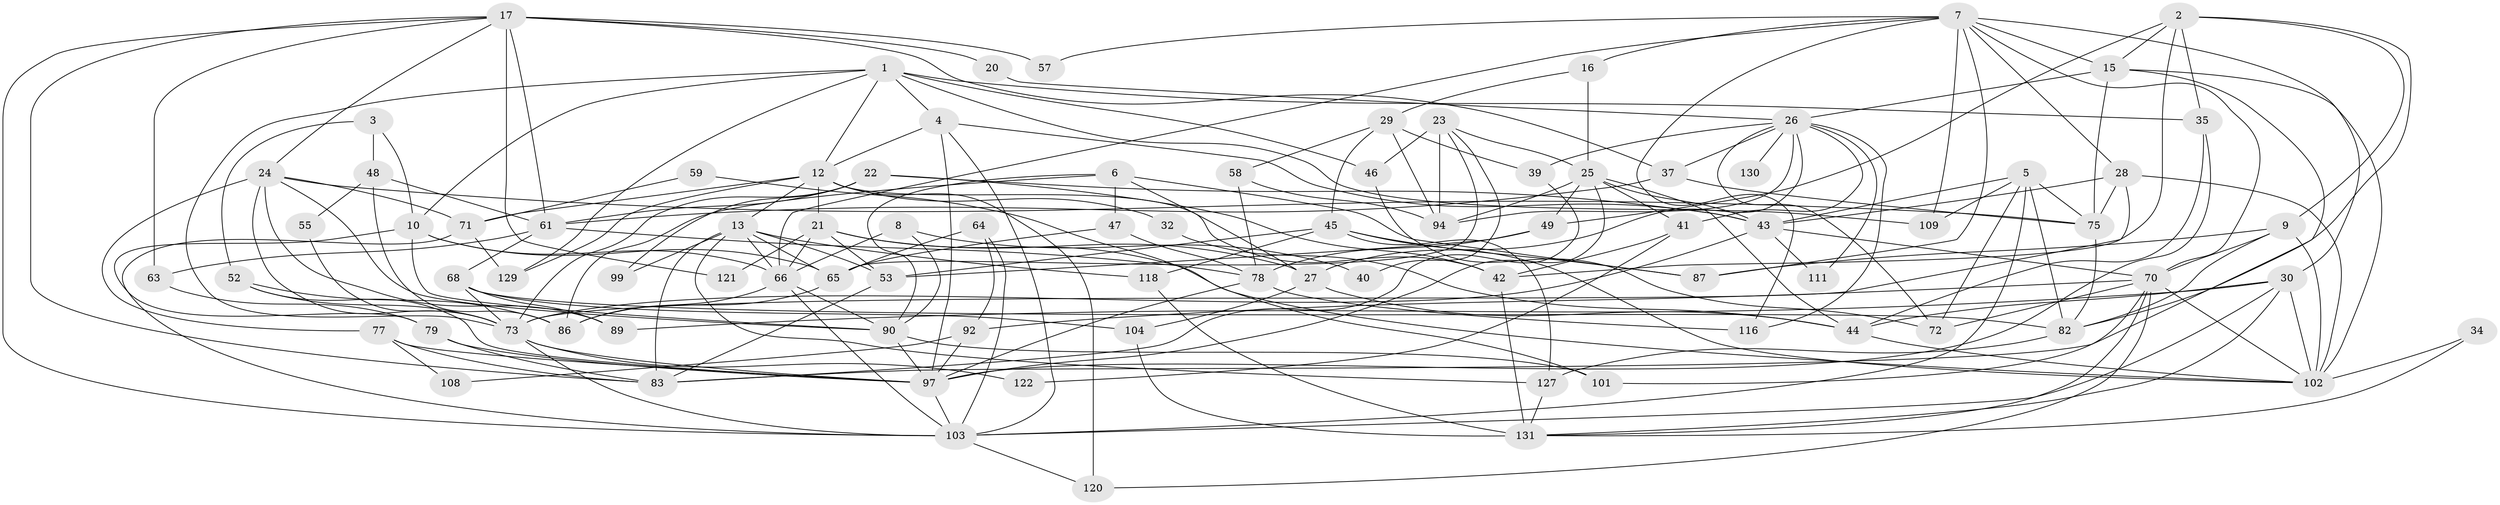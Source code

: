 // original degree distribution, {4: 0.291044776119403, 5: 0.16417910447761194, 3: 0.26119402985074625, 9: 0.007462686567164179, 6: 0.08208955223880597, 2: 0.1417910447761194, 8: 0.022388059701492536, 7: 0.029850746268656716}
// Generated by graph-tools (version 1.1) at 2025/41/03/06/25 10:41:57]
// undirected, 87 vertices, 215 edges
graph export_dot {
graph [start="1"]
  node [color=gray90,style=filled];
  1 [super="+19"];
  2 [super="+60"];
  3;
  4 [super="+36"];
  5 [super="+62"];
  6 [super="+11"];
  7 [super="+18"];
  8;
  9;
  10 [super="+33"];
  12 [super="+50"];
  13 [super="+14"];
  15 [super="+56"];
  16;
  17 [super="+76"];
  20;
  21 [super="+69"];
  22 [super="+96"];
  23 [super="+31"];
  24 [super="+38"];
  25 [super="+51"];
  26 [super="+123"];
  27 [super="+107"];
  28 [super="+124"];
  29 [super="+54"];
  30 [super="+67"];
  32;
  34;
  35 [super="+128"];
  37 [super="+91"];
  39;
  40;
  41;
  42 [super="+100"];
  43 [super="+106"];
  44 [super="+84"];
  45 [super="+85"];
  46;
  47;
  48;
  49;
  52;
  53 [super="+110"];
  55;
  57;
  58;
  59;
  61 [super="+88"];
  63;
  64;
  65 [super="+115"];
  66 [super="+74"];
  68 [super="+117"];
  70 [super="+80"];
  71 [super="+114"];
  72;
  73 [super="+105"];
  75 [super="+95"];
  77 [super="+113"];
  78 [super="+81"];
  79 [super="+93"];
  82 [super="+126"];
  83 [super="+119"];
  86;
  87;
  89;
  90 [super="+132"];
  92;
  94 [super="+125"];
  97 [super="+98"];
  99;
  101;
  102 [super="+112"];
  103 [super="+134"];
  104;
  108;
  109;
  111;
  116;
  118;
  120;
  121;
  122;
  127;
  129;
  130;
  131 [super="+133"];
  1 -- 129;
  1 -- 10;
  1 -- 35;
  1 -- 4;
  1 -- 109;
  1 -- 46;
  1 -- 73;
  1 -- 12;
  2 -- 42;
  2 -- 9;
  2 -- 15;
  2 -- 49;
  2 -- 82;
  2 -- 35;
  3 -- 48;
  3 -- 52;
  3 -- 10;
  4 -- 97;
  4 -- 43;
  4 -- 12;
  4 -- 103;
  5 -- 82;
  5 -- 72;
  5 -- 109;
  5 -- 43;
  5 -- 103;
  5 -- 75;
  6 -- 90;
  6 -- 86;
  6 -- 87;
  6 -- 47;
  6 -- 27;
  7 -- 16;
  7 -- 57;
  7 -- 66 [weight=2];
  7 -- 87;
  7 -- 109;
  7 -- 116;
  7 -- 15;
  7 -- 70;
  7 -- 30;
  7 -- 28;
  8 -- 90;
  8 -- 40;
  8 -- 66;
  9 -- 102;
  9 -- 70;
  9 -- 87;
  9 -- 82;
  10 -- 79;
  10 -- 66;
  10 -- 90;
  10 -- 65;
  12 -- 120;
  12 -- 13;
  12 -- 32;
  12 -- 129;
  12 -- 21;
  12 -- 42;
  12 -- 71;
  13 -- 65;
  13 -- 118;
  13 -- 127;
  13 -- 66;
  13 -- 99;
  13 -- 83;
  13 -- 53;
  15 -- 102;
  15 -- 75;
  15 -- 26 [weight=2];
  15 -- 83;
  16 -- 29;
  16 -- 25;
  17 -- 83;
  17 -- 20;
  17 -- 121;
  17 -- 37;
  17 -- 57;
  17 -- 61;
  17 -- 63;
  17 -- 24;
  17 -- 103;
  20 -- 26;
  21 -- 66;
  21 -- 102;
  21 -- 53;
  21 -- 121;
  21 -- 27;
  22 -- 42;
  22 -- 99;
  22 -- 43;
  22 -- 73;
  22 -- 61;
  23 -- 25;
  23 -- 40;
  23 -- 94;
  23 -- 46;
  23 -- 65;
  24 -- 73;
  24 -- 71;
  24 -- 77;
  24 -- 89;
  24 -- 90;
  24 -- 75;
  25 -- 41;
  25 -- 49;
  25 -- 97;
  25 -- 43;
  25 -- 44;
  25 -- 94;
  26 -- 94;
  26 -- 27;
  26 -- 39;
  26 -- 72;
  26 -- 130 [weight=2];
  26 -- 116;
  26 -- 37;
  26 -- 41;
  26 -- 111;
  27 -- 104;
  27 -- 44;
  28 -- 102;
  28 -- 75;
  28 -- 73;
  28 -- 43;
  29 -- 94;
  29 -- 58;
  29 -- 45;
  29 -- 39;
  30 -- 103;
  30 -- 89;
  30 -- 131;
  30 -- 102;
  30 -- 44;
  32 -- 44;
  34 -- 102;
  34 -- 131;
  35 -- 97;
  35 -- 44;
  37 -- 61;
  37 -- 75;
  39 -- 83;
  41 -- 42;
  41 -- 122;
  42 -- 131 [weight=2];
  43 -- 73;
  43 -- 111;
  43 -- 70;
  44 -- 102;
  45 -- 87;
  45 -- 53;
  45 -- 102;
  45 -- 118;
  45 -- 127;
  46 -- 72;
  47 -- 65;
  47 -- 78;
  48 -- 86;
  48 -- 55;
  48 -- 61;
  49 -- 78;
  49 -- 53;
  52 -- 86;
  52 -- 73;
  52 -- 97;
  53 -- 83;
  55 -- 73;
  58 -- 78;
  58 -- 94;
  59 -- 101;
  59 -- 71;
  61 -- 63;
  61 -- 68;
  61 -- 78;
  63 -- 79;
  64 -- 65;
  64 -- 92;
  64 -- 103;
  65 -- 86;
  66 -- 86;
  66 -- 103;
  66 -- 90;
  68 -- 73;
  68 -- 104;
  68 -- 89;
  68 -- 82;
  70 -- 72;
  70 -- 120;
  70 -- 102;
  70 -- 101;
  70 -- 92;
  70 -- 131;
  71 -- 103;
  71 -- 129;
  73 -- 103;
  73 -- 97;
  73 -- 122;
  75 -- 82;
  77 -- 97;
  77 -- 108;
  77 -- 83;
  78 -- 116;
  78 -- 97;
  79 -- 97;
  79 -- 83;
  82 -- 127;
  90 -- 101;
  90 -- 97;
  92 -- 108;
  92 -- 97;
  97 -- 103;
  103 -- 120;
  104 -- 131;
  118 -- 131;
  127 -- 131;
}
